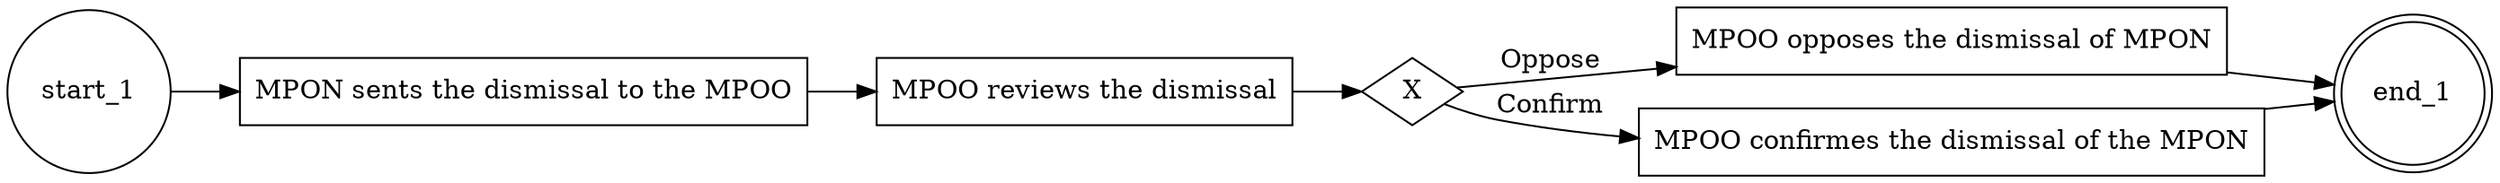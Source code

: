digraph {
  rankdir=LR;
  "start_1"[shape=circle];
  "end_1"[shape=doublecircle] ;
  "seg_1"[shape=diamond label="X"];
  "MPON sents the dismissal to the MPOO"[shape=rectangle];
  "MPOO reviews the dismissal"[shape=rectangle];
  "MPOO opposes the dismissal of MPON"[shape=rectangle];
  "MPOO confirmes the dismissal of the MPON"[shape=rectangle];
  "start_1" -> "MPON sents the dismissal to the MPOO";
  "MPON sents the dismissal to the MPOO" -> "MPOO reviews the dismissal";
  "MPOO reviews the dismissal" -> "seg_1";
  "seg_1" -> "MPOO opposes the dismissal of MPON"[label="Oppose"];
  "seg_1" -> "MPOO confirmes the dismissal of the MPON"[label="Confirm"];
  "MPOO opposes the dismissal of MPON" -> "end_1";
  "MPOO confirmes the dismissal of the MPON" -> "end_1";
}
